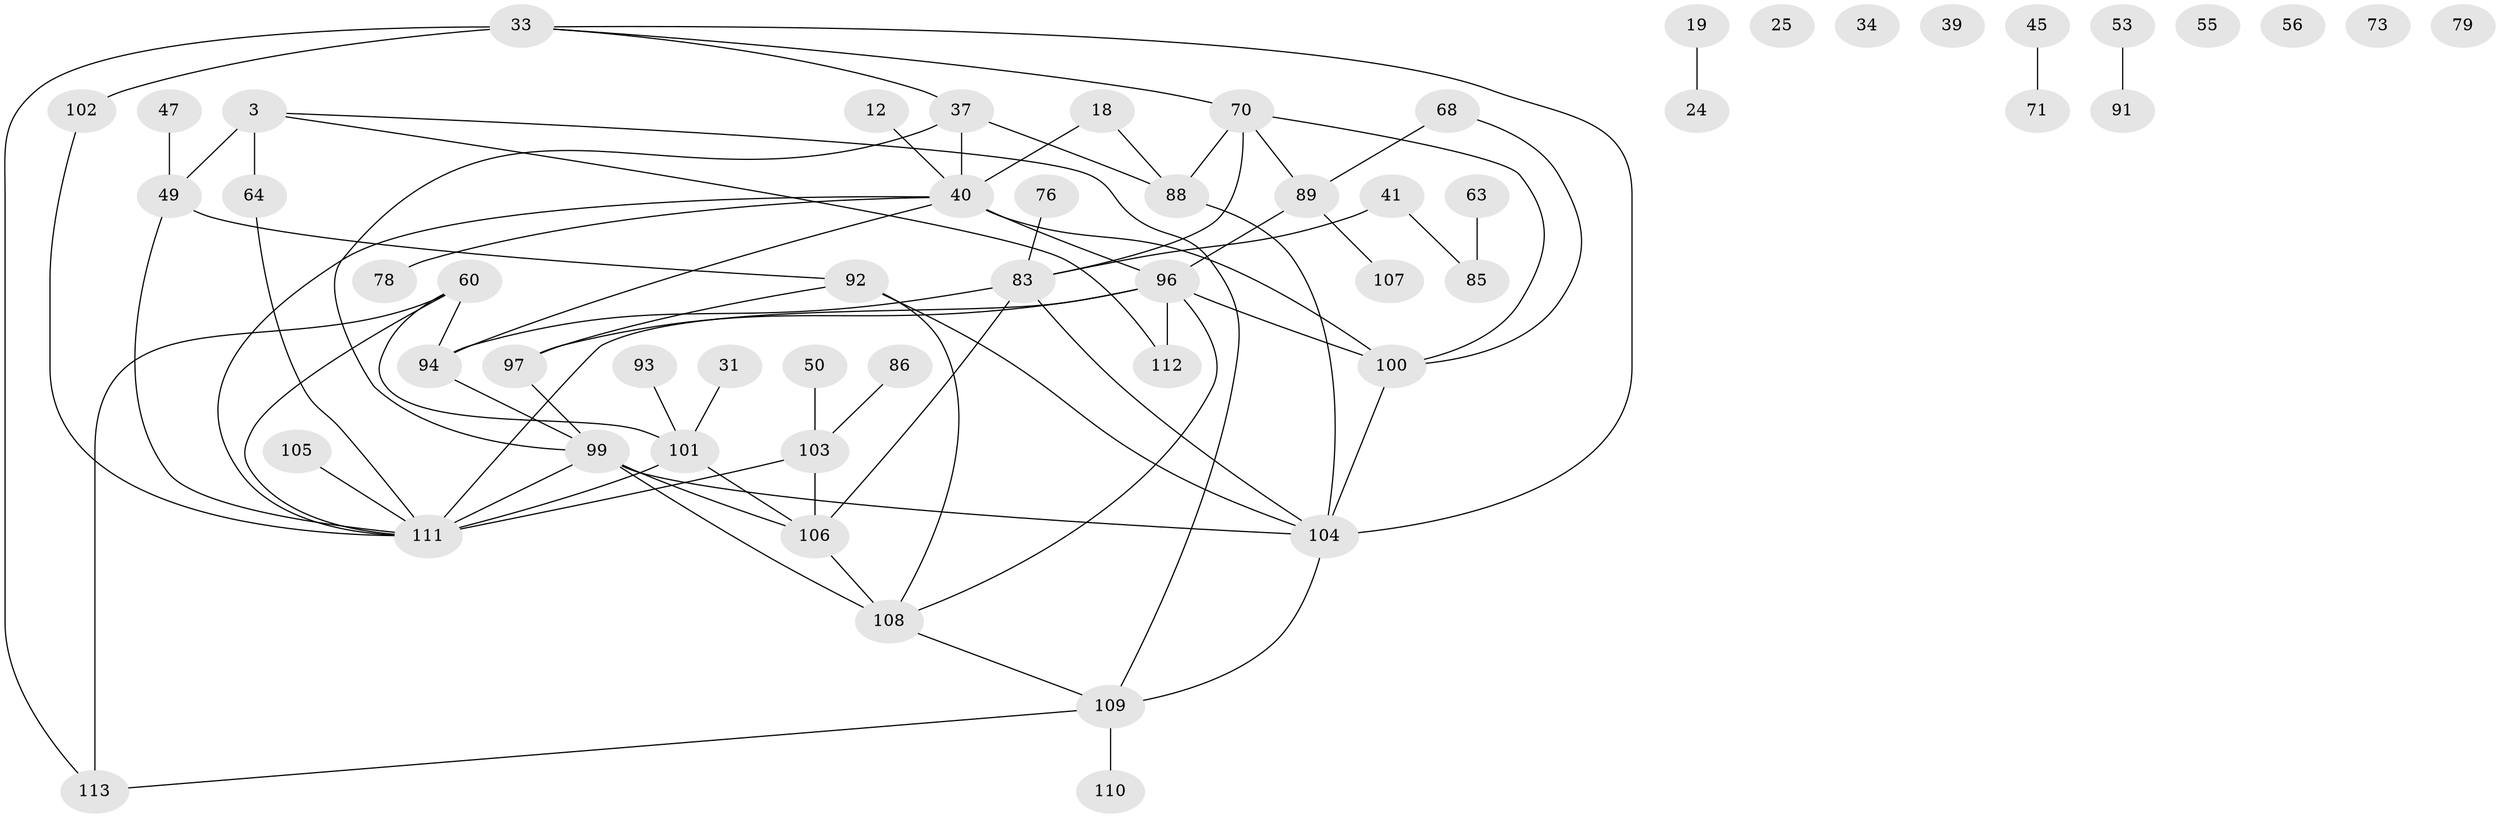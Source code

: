 // original degree distribution, {3: 0.2743362831858407, 5: 0.061946902654867256, 4: 0.1592920353982301, 6: 0.017699115044247787, 1: 0.19469026548672566, 2: 0.19469026548672566, 7: 0.02654867256637168, 0: 0.061946902654867256, 9: 0.008849557522123894}
// Generated by graph-tools (version 1.1) at 2025/40/03/09/25 04:40:27]
// undirected, 56 vertices, 77 edges
graph export_dot {
graph [start="1"]
  node [color=gray90,style=filled];
  3;
  12;
  18;
  19;
  24;
  25;
  31;
  33 [super="+22"];
  34;
  37;
  39;
  40 [super="+16"];
  41;
  45;
  47;
  49 [super="+13"];
  50;
  53;
  55;
  56;
  60 [super="+6"];
  63;
  64 [super="+21"];
  68;
  70 [super="+28"];
  71;
  73;
  76;
  78;
  79;
  83 [super="+1+27"];
  85;
  86;
  88 [super="+15"];
  89;
  91;
  92;
  93;
  94 [super="+74+90+87"];
  96 [super="+11+17+80"];
  97 [super="+59"];
  99 [super="+51+81"];
  100;
  101 [super="+69"];
  102 [super="+58"];
  103;
  104 [super="+57+66"];
  105;
  106 [super="+42+30+77+98+84"];
  107;
  108 [super="+95"];
  109 [super="+65+8"];
  110;
  111 [super="+4+23"];
  112;
  113 [super="+82"];
  3 -- 49;
  3 -- 64 [weight=2];
  3 -- 112;
  3 -- 109;
  12 -- 40;
  18 -- 40;
  18 -- 88;
  19 -- 24;
  31 -- 101;
  33 -- 113;
  33 -- 37;
  33 -- 102 [weight=2];
  33 -- 70;
  33 -- 104;
  37 -- 40;
  37 -- 88;
  37 -- 99;
  40 -- 78;
  40 -- 100 [weight=2];
  40 -- 111;
  40 -- 96;
  40 -- 94;
  41 -- 85;
  41 -- 83;
  45 -- 71;
  47 -- 49;
  49 -- 92;
  49 -- 111;
  50 -- 103;
  53 -- 91;
  60 -- 111;
  60 -- 113 [weight=2];
  60 -- 101;
  60 -- 94 [weight=2];
  63 -- 85;
  64 -- 111;
  68 -- 89;
  68 -- 100;
  70 -- 88;
  70 -- 100;
  70 -- 89;
  70 -- 83;
  76 -- 83;
  83 -- 104 [weight=2];
  83 -- 94;
  83 -- 106;
  86 -- 103;
  88 -- 104;
  89 -- 107;
  89 -- 96;
  92 -- 97;
  92 -- 104;
  92 -- 108;
  93 -- 101;
  94 -- 99 [weight=2];
  96 -- 100;
  96 -- 112 [weight=2];
  96 -- 108 [weight=3];
  96 -- 97 [weight=2];
  96 -- 111;
  97 -- 99 [weight=3];
  99 -- 108 [weight=4];
  99 -- 104 [weight=2];
  99 -- 106;
  99 -- 111 [weight=2];
  100 -- 104 [weight=2];
  101 -- 111 [weight=2];
  101 -- 106;
  102 -- 111;
  103 -- 111;
  103 -- 106;
  104 -- 109;
  105 -- 111;
  106 -- 108;
  108 -- 109;
  109 -- 110;
  109 -- 113;
}
